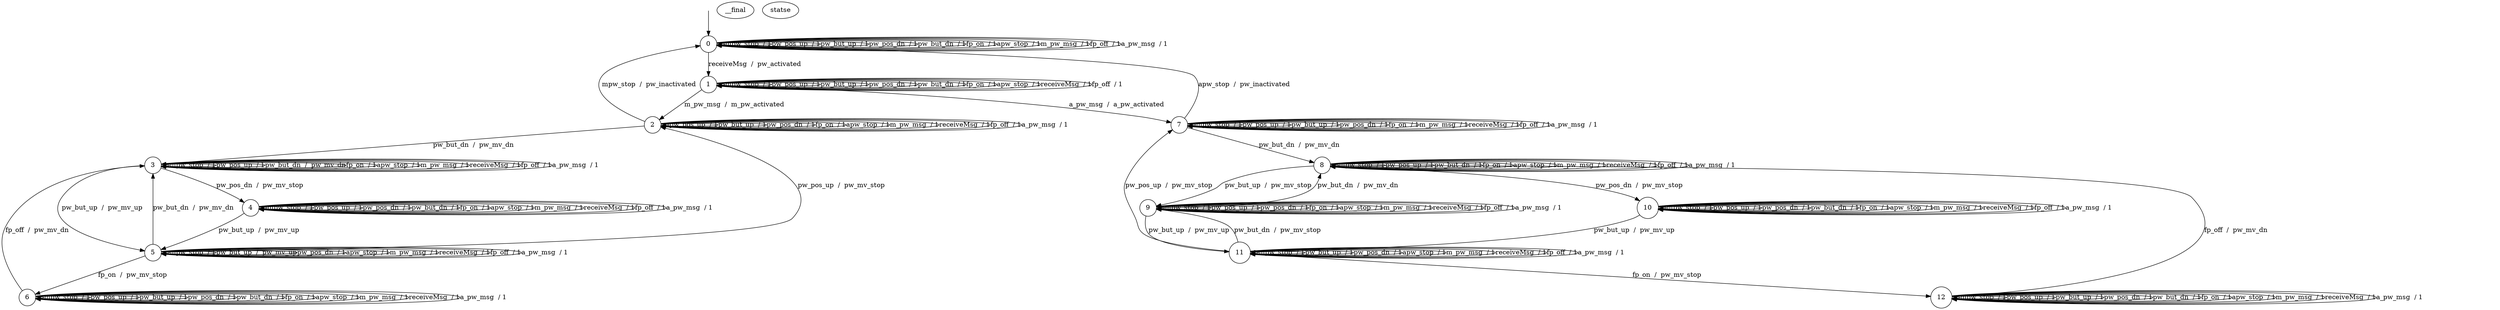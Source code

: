 digraph g {

	s0 [shape="circle" label="0"];
	s1 [shape="circle" label="1"];
	s2 [shape="circle" label="2"];
	s3 [shape="circle" label="3"];
	s4 [shape="circle" label="4"];
	s5 [shape="circle" label="5"];
	s6 [shape="circle" label="6"];
	s7 [shape="circle" label="7"];
	s8 [shape="circle" label="8"];
	s9 [shape="circle" label="9"];
	s10 [shape="circle" label="10"];
	s11 [shape="circle" label="11"];
	s12 [shape="circle" label="12"];
	s0 -> s0 [label="mpw_stop  / 1"];
	s0 -> s0 [label="pw_pos_up  / 1"];
	s0 -> s0 [label="pw_but_up  / 1"];
	s0 -> s0 [label="pw_pos_dn  / 1"];
	s0 -> s0 [label="pw_but_dn  / 1"];
	s0 -> s0 [label="fp_on  / 1"];
	s0 -> s0 [label="apw_stop  / 1"];
	s0 -> s0 [label="m_pw_msg  / 1"];
	s0 -> s1 [label="receiveMsg  /  pw_activated"];
	s0 -> s0 [label="fp_off  / 1"];
	s0 -> s0 [label="a_pw_msg  / 1"];
	s1 -> s1 [label="mpw_stop  / 1"];
	s1 -> s1 [label="pw_pos_up  / 1"];
	s1 -> s1 [label="pw_but_up  / 1"];
	s1 -> s1 [label="pw_pos_dn  / 1"];
	s1 -> s1 [label="pw_but_dn  / 1"];
	s1 -> s1 [label="fp_on  / 1"];
	s1 -> s1 [label="apw_stop  / 1"];
	s1 -> s2 [label="m_pw_msg  /  m_pw_activated"];
	s1 -> s1 [label="receiveMsg  / 1"];
	s1 -> s1 [label="fp_off  / 1"];
	s1 -> s7 [label="a_pw_msg  /  a_pw_activated"];
	s2 -> s0 [label="mpw_stop  /  pw_inactivated"];
	s2 -> s2 [label="pw_pos_up  / 1"];
	s2 -> s2 [label="pw_but_up  / 1"];
	s2 -> s2 [label="pw_pos_dn  / 1"];
	s2 -> s3 [label="pw_but_dn  /  pw_mv_dn"];
	s2 -> s2 [label="fp_on  / 1"];
	s2 -> s2 [label="apw_stop  / 1"];
	s2 -> s2 [label="m_pw_msg  / 1"];
	s2 -> s2 [label="receiveMsg  / 1"];
	s2 -> s2 [label="fp_off  / 1"];
	s2 -> s2 [label="a_pw_msg  / 1"];
	s3 -> s3 [label="mpw_stop  / 1"];
	s3 -> s3 [label="pw_pos_up  / 1"];
	s3 -> s5 [label="pw_but_up  /  pw_mv_up"];
	s3 -> s4 [label="pw_pos_dn  /  pw_mv_stop"];
	s3 -> s3 [label="pw_but_dn  /  pw_mv_dn"];
	s3 -> s3 [label="fp_on  / 1"];
	s3 -> s3 [label="apw_stop  / 1"];
	s3 -> s3 [label="m_pw_msg  / 1"];
	s3 -> s3 [label="receiveMsg  / 1"];
	s3 -> s3 [label="fp_off  / 1"];
	s3 -> s3 [label="a_pw_msg  / 1"];
	s4 -> s4 [label="mpw_stop  / 1"];
	s4 -> s4 [label="pw_pos_up  / 1"];
	s4 -> s5 [label="pw_but_up  /  pw_mv_up"];
	s4 -> s4 [label="pw_pos_dn  / 1"];
	s4 -> s4 [label="pw_but_dn  / 1"];
	s4 -> s4 [label="fp_on  / 1"];
	s4 -> s4 [label="apw_stop  / 1"];
	s4 -> s4 [label="m_pw_msg  / 1"];
	s4 -> s4 [label="receiveMsg  / 1"];
	s4 -> s4 [label="fp_off  / 1"];
	s4 -> s4 [label="a_pw_msg  / 1"];
	s5 -> s5 [label="mpw_stop  / 1"];
	s5 -> s2 [label="pw_pos_up  /  pw_mv_stop"];
	s5 -> s5 [label="pw_but_up  /  pw_mv_up"];
	s5 -> s5 [label="pw_pos_dn  / 1"];
	s5 -> s3 [label="pw_but_dn  /  pw_mv_dn"];
	s5 -> s6 [label="fp_on  /  pw_mv_stop"];
	s5 -> s5 [label="apw_stop  / 1"];
	s5 -> s5 [label="m_pw_msg  / 1"];
	s5 -> s5 [label="receiveMsg  / 1"];
	s5 -> s5 [label="fp_off  / 1"];
	s5 -> s5 [label="a_pw_msg  / 1"];
	s6 -> s6 [label="mpw_stop  / 1"];
	s6 -> s6 [label="pw_pos_up  / 1"];
	s6 -> s6 [label="pw_but_up  / 1"];
	s6 -> s6 [label="pw_pos_dn  / 1"];
	s6 -> s6 [label="pw_but_dn  / 1"];
	s6 -> s6 [label="fp_on  / 1"];
	s6 -> s6 [label="apw_stop  / 1"];
	s6 -> s6 [label="m_pw_msg  / 1"];
	s6 -> s6 [label="receiveMsg  / 1"];
	s6 -> s3 [label="fp_off  /  pw_mv_dn"];
	s6 -> s6 [label="a_pw_msg  / 1"];
	s7 -> s7 [label="mpw_stop  / 1"];
	s7 -> s7 [label="pw_pos_up  / 1"];
	s7 -> s7 [label="pw_but_up  / 1"];
	s7 -> s7 [label="pw_pos_dn  / 1"];
	s7 -> s8 [label="pw_but_dn  /  pw_mv_dn"];
	s7 -> s7 [label="fp_on  / 1"];
	s7 -> s0 [label="apw_stop  /  pw_inactivated"];
	s7 -> s7 [label="m_pw_msg  / 1"];
	s7 -> s7 [label="receiveMsg  / 1"];
	s7 -> s7 [label="fp_off  / 1"];
	s7 -> s7 [label="a_pw_msg  / 1"];
	s8 -> s8 [label="mpw_stop  / 1"];
	s8 -> s8 [label="pw_pos_up  / 1"];
	s8 -> s9 [label="pw_but_up  /  pw_mv_stop"];
	s8 -> s10 [label="pw_pos_dn  /  pw_mv_stop"];
	s8 -> s8 [label="pw_but_dn  / 1"];
	s8 -> s8 [label="fp_on  / 1"];
	s8 -> s8 [label="apw_stop  / 1"];
	s8 -> s8 [label="m_pw_msg  / 1"];
	s8 -> s8 [label="receiveMsg  / 1"];
	s8 -> s8 [label="fp_off  / 1"];
	s8 -> s8 [label="a_pw_msg  / 1"];
	s9 -> s9 [label="mpw_stop  / 1"];
	s9 -> s9 [label="pw_pos_up  / 1"];
	s9 -> s11 [label="pw_but_up  /  pw_mv_up"];
	s9 -> s9 [label="pw_pos_dn  / 1"];
	s9 -> s8 [label="pw_but_dn  /  pw_mv_dn"];
	s9 -> s9 [label="fp_on  / 1"];
	s9 -> s9 [label="apw_stop  / 1"];
	s9 -> s9 [label="m_pw_msg  / 1"];
	s9 -> s9 [label="receiveMsg  / 1"];
	s9 -> s9 [label="fp_off  / 1"];
	s9 -> s9 [label="a_pw_msg  / 1"];
	s10 -> s10 [label="mpw_stop  / 1"];
	s10 -> s10 [label="pw_pos_up  / 1"];
	s10 -> s11 [label="pw_but_up  /  pw_mv_up"];
	s10 -> s10 [label="pw_pos_dn  / 1"];
	s10 -> s10 [label="pw_but_dn  / 1"];
	s10 -> s10 [label="fp_on  / 1"];
	s10 -> s10 [label="apw_stop  / 1"];
	s10 -> s10 [label="m_pw_msg  / 1"];
	s10 -> s10 [label="receiveMsg  / 1"];
	s10 -> s10 [label="fp_off  / 1"];
	s10 -> s10 [label="a_pw_msg  / 1"];
	s11 -> s11 [label="mpw_stop  / 1"];
	s11 -> s7 [label="pw_pos_up  /  pw_mv_stop"];
	s11 -> s11 [label="pw_but_up  / 1"];
	s11 -> s11 [label="pw_pos_dn  / 1"];
	s11 -> s9 [label="pw_but_dn  /  pw_mv_stop"];
	s11 -> s12 [label="fp_on  /  pw_mv_stop"];
	s11 -> s11 [label="apw_stop  / 1"];
	s11 -> s11 [label="m_pw_msg  / 1"];
	s11 -> s11 [label="receiveMsg  / 1"];
	s11 -> s11 [label="fp_off  / 1"];
	s11 -> s11 [label="a_pw_msg  / 1"];
	s12 -> s12 [label="mpw_stop  / 1"];
	s12 -> s12 [label="pw_pos_up  / 1"];
	s12 -> s12 [label="pw_but_up  / 1"];
	s12 -> s12 [label="pw_pos_dn  / 1"];
	s12 -> s12 [label="pw_but_dn  / 1"];
	s12 -> s12 [label="fp_on  / 1"];
	s12 -> s12 [label="apw_stop  / 1"];
	s12 -> s12 [label="m_pw_msg  / 1"];
	s12 -> s12 [label="receiveMsg  / 1"];
	s12 -> s8 [label="fp_off  /  pw_mv_dn"];
	s12 -> s12 [label="a_pw_msg  / 1"];

__start0 [label="" shape="none" width="0" height="0"];
__start0 -> s0;
__final statse{
    s4
    s6
    s10
}
}
